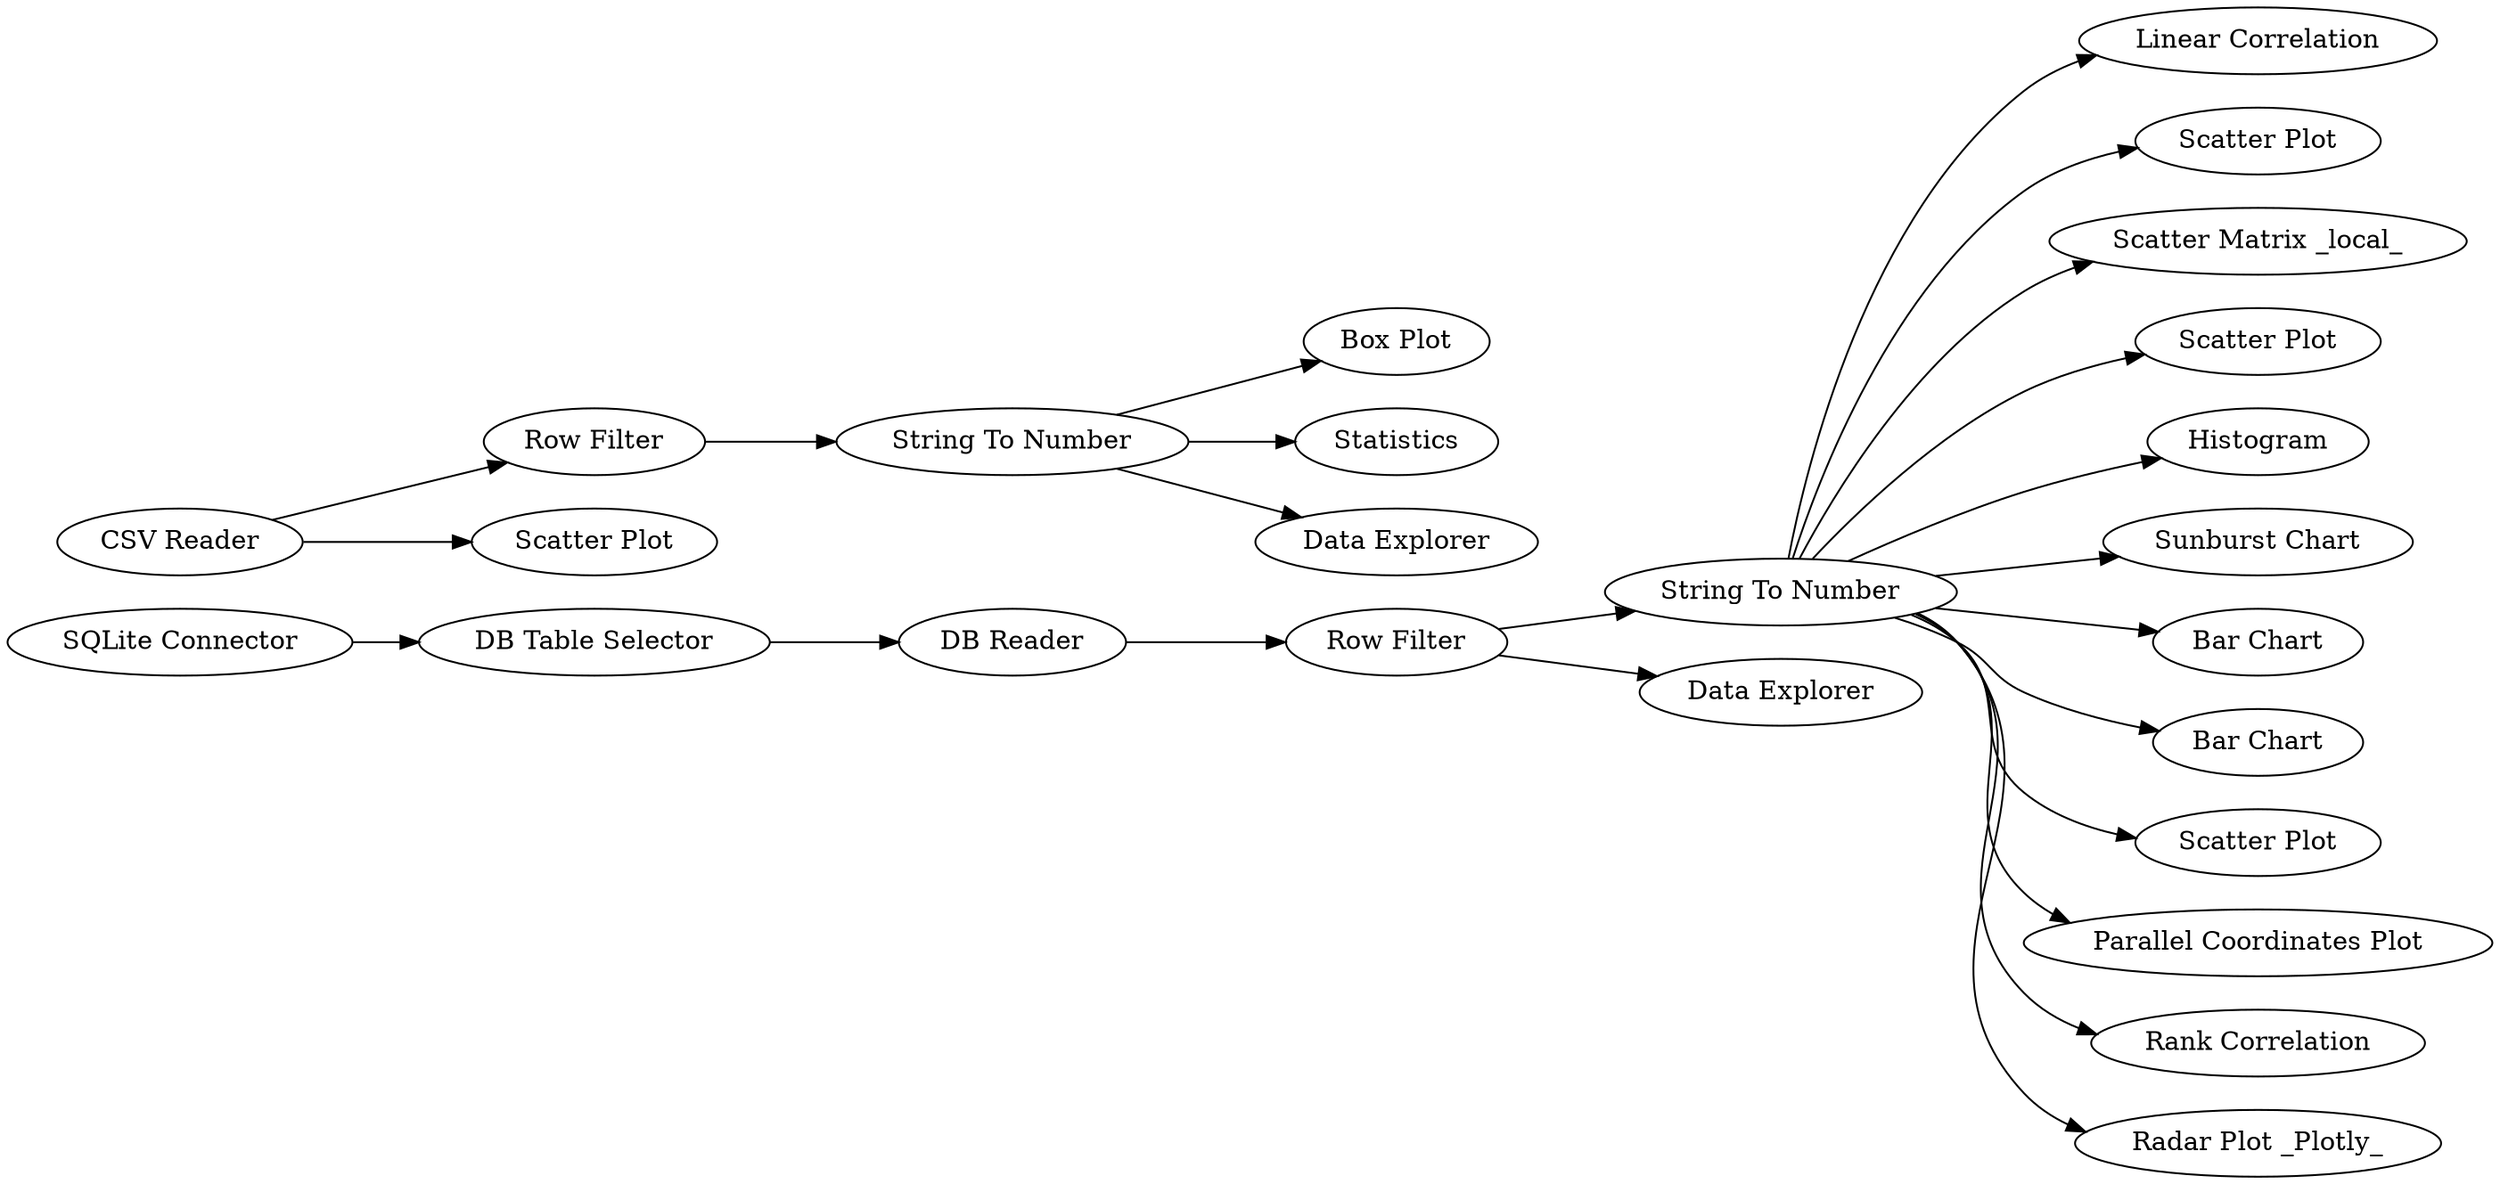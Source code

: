 digraph {
	30 -> 14
	5 -> 11
	7 -> 12
	30 -> 32
	11 -> 23
	27 -> 7
	30 -> 33
	5 -> 20
	30 -> 31
	25 -> 28
	23 -> 18
	30 -> 19
	23 -> 13
	30 -> 36
	30 -> 17
	7 -> 30
	30 -> 29
	28 -> 27
	30 -> 37
	30 -> 34
	23 -> 16
	30 -> 15
	30 -> 35
	27 [label="DB Reader"]
	7 [label="Row Filter"]
	18 [label="Box Plot"]
	32 [label="Scatter Plot"]
	17 [label="Bar Chart"]
	19 [label=Histogram]
	31 [label="Scatter Plot"]
	15 [label="Rank Correlation"]
	25 [label="SQLite Connector"]
	12 [label="Data Explorer"]
	16 [label="Data Explorer"]
	28 [label="DB Table Selector"]
	11 [label="Row Filter"]
	23 [label="String To Number"]
	14 [label="Linear Correlation"]
	5 [label="CSV Reader"]
	20 [label="Scatter Plot"]
	13 [label=Statistics]
	35 [label="Radar Plot _Plotly_"]
	34 [label="Parallel Coordinates Plot"]
	29 [label="Bar Chart"]
	36 [label="Sunburst Chart"]
	33 [label="Scatter Matrix _local_"]
	30 [label="String To Number"]
	37 [label="Scatter Plot"]
	rankdir=LR
}
